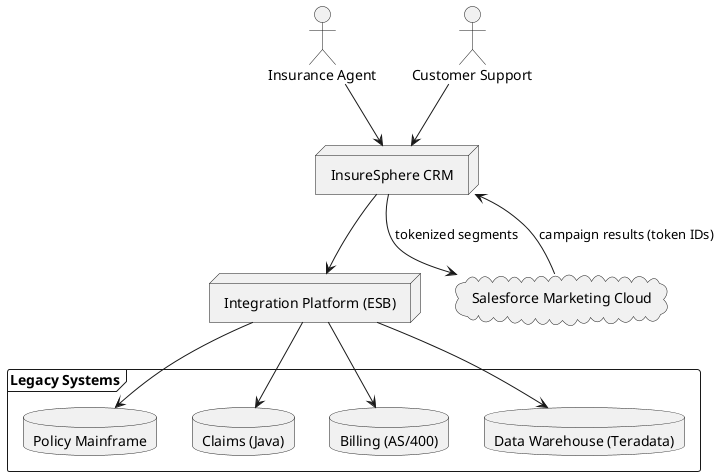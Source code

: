 @startuml
!define AWSPUML https://raw.githubusercontent.com/awslabs/aws-icons-for-plantuml/v14.0/LATEST/AWSPUML
actor "Insurance Agent" as Agent
actor "Customer Support" as Support
node "InsureSphere CRM" as CRM
node "Integration Platform (ESB)" as ESB
frame "Legacy Systems" {
  database "Policy Mainframe" as Mainframe
  database "Claims (Java)" as Claims
  database "Billing (AS/400)" as Billing
  database "Data Warehouse (Teradata)" as DWH
}
cloud "Salesforce Marketing Cloud" as SFMC
Agent --> CRM
Support --> CRM
CRM --> ESB
ESB --> Mainframe
ESB --> Claims
ESB --> Billing
ESB --> DWH
CRM --> SFMC : tokenized segments
SFMC --> CRM : campaign results (token IDs)
@enduml